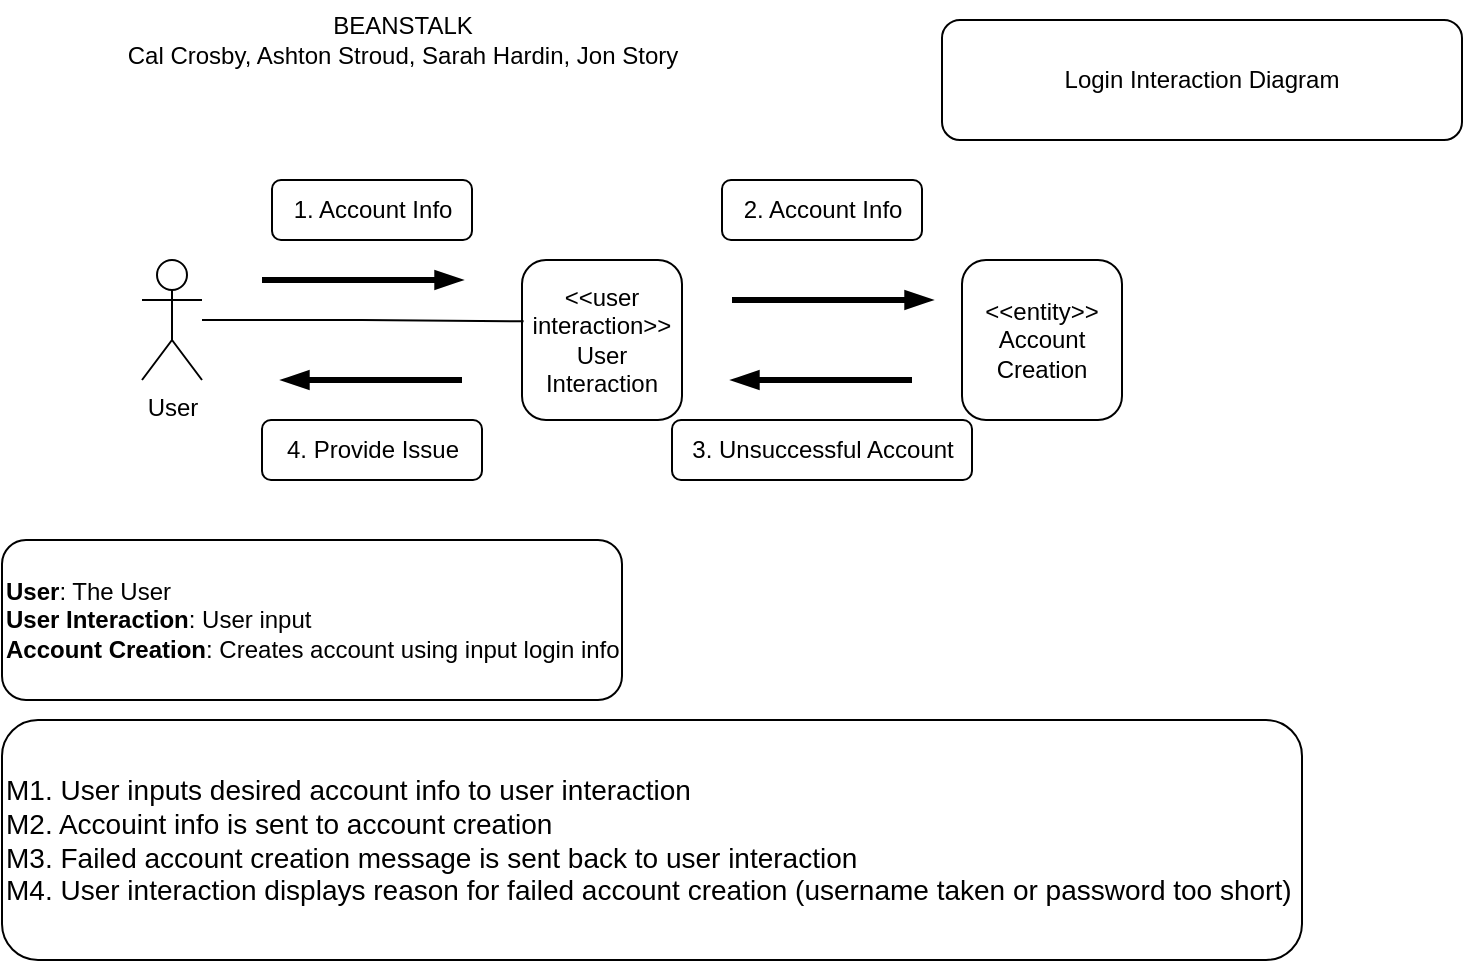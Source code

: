 <mxfile version="22.0.4" type="device">
  <diagram name="Page-1" id="3gxddhXzKKZRk-OIyxOT">
    <mxGraphModel dx="606" dy="669" grid="1" gridSize="10" guides="1" tooltips="1" connect="1" arrows="1" fold="1" page="1" pageScale="1" pageWidth="850" pageHeight="1100" math="0" shadow="0">
      <root>
        <mxCell id="0" />
        <mxCell id="1" parent="0" />
        <mxCell id="OSn7Ex0KW1HROBWdStls-2" value="Login Interaction Diagram" style="rounded=1;whiteSpace=wrap;html=1;" parent="1" vertex="1">
          <mxGeometry x="530" y="30" width="260" height="60" as="geometry" />
        </mxCell>
        <mxCell id="OSn7Ex0KW1HROBWdStls-3" value="&lt;font style=&quot;font-size: 14px;&quot;&gt;M1. User inputs desired account info to user interaction&lt;br&gt;M2. Accouint info is sent to account creation&lt;br&gt;M3. Failed account creation message is sent back to user interaction&lt;br&gt;M4. User interaction displays reason for failed account creation (username taken or password too short)&lt;br&gt;&lt;/font&gt;" style="rounded=1;whiteSpace=wrap;html=1;align=left;" parent="1" vertex="1">
          <mxGeometry x="60" y="380" width="650" height="120" as="geometry" />
        </mxCell>
        <mxCell id="OSn7Ex0KW1HROBWdStls-4" value="&lt;b&gt;User&lt;/b&gt;: The User&lt;br&gt;&lt;b&gt;User Interaction&lt;/b&gt;: User input&lt;br&gt;&lt;b&gt;Account Creation&lt;/b&gt;: Creates account using input login info" style="rounded=1;whiteSpace=wrap;html=1;align=left;" parent="1" vertex="1">
          <mxGeometry x="60" y="290" width="310" height="80" as="geometry" />
        </mxCell>
        <mxCell id="OSn7Ex0KW1HROBWdStls-5" value="User" style="shape=umlActor;verticalLabelPosition=bottom;verticalAlign=top;html=1;outlineConnect=0;" parent="1" vertex="1">
          <mxGeometry x="130" y="150" width="30" height="60" as="geometry" />
        </mxCell>
        <mxCell id="OSn7Ex0KW1HROBWdStls-6" value="&amp;lt;&amp;lt;user interaction&amp;gt;&amp;gt;&lt;br&gt;User Interaction" style="whiteSpace=wrap;html=1;aspect=fixed;rounded=1;" parent="1" vertex="1">
          <mxGeometry x="320" y="150" width="80" height="80" as="geometry" />
        </mxCell>
        <mxCell id="OSn7Ex0KW1HROBWdStls-7" style="edgeStyle=orthogonalEdgeStyle;rounded=0;orthogonalLoop=1;jettySize=auto;html=1;entryX=0.01;entryY=0.383;entryDx=0;entryDy=0;entryPerimeter=0;endArrow=none;endFill=0;" parent="1" source="OSn7Ex0KW1HROBWdStls-5" target="OSn7Ex0KW1HROBWdStls-6" edge="1">
          <mxGeometry relative="1" as="geometry" />
        </mxCell>
        <mxCell id="OSn7Ex0KW1HROBWdStls-8" value="" style="endArrow=blockThin;html=1;rounded=0;strokeWidth=3;endFill=1;" parent="1" edge="1">
          <mxGeometry width="50" height="50" relative="1" as="geometry">
            <mxPoint x="190" y="160" as="sourcePoint" />
            <mxPoint x="290" y="160" as="targetPoint" />
            <Array as="points" />
          </mxGeometry>
        </mxCell>
        <mxCell id="OSn7Ex0KW1HROBWdStls-10" value="" style="endArrow=blockThin;html=1;rounded=0;strokeWidth=3;endFill=1;" parent="1" edge="1">
          <mxGeometry width="50" height="50" relative="1" as="geometry">
            <mxPoint x="290" y="210" as="sourcePoint" />
            <mxPoint x="200" y="210" as="targetPoint" />
            <Array as="points" />
          </mxGeometry>
        </mxCell>
        <mxCell id="OSn7Ex0KW1HROBWdStls-12" value="" style="endArrow=blockThin;html=1;rounded=0;strokeWidth=3;endFill=1;" parent="1" edge="1">
          <mxGeometry width="50" height="50" relative="1" as="geometry">
            <mxPoint x="515" y="210" as="sourcePoint" />
            <mxPoint x="425" y="210" as="targetPoint" />
            <Array as="points" />
          </mxGeometry>
        </mxCell>
        <mxCell id="OSn7Ex0KW1HROBWdStls-13" value="" style="endArrow=blockThin;html=1;rounded=0;strokeWidth=3;endFill=1;" parent="1" edge="1">
          <mxGeometry width="50" height="50" relative="1" as="geometry">
            <mxPoint x="425" y="170" as="sourcePoint" />
            <mxPoint x="525" y="170" as="targetPoint" />
            <Array as="points" />
          </mxGeometry>
        </mxCell>
        <mxCell id="OSn7Ex0KW1HROBWdStls-14" value="1. Account Info" style="text;html=1;align=center;verticalAlign=middle;resizable=0;points=[];autosize=1;strokeColor=default;fillColor=none;rounded=1;" parent="1" vertex="1">
          <mxGeometry x="195" y="110" width="100" height="30" as="geometry" />
        </mxCell>
        <mxCell id="OSn7Ex0KW1HROBWdStls-16" value="2. Account Info" style="text;html=1;align=center;verticalAlign=middle;resizable=0;points=[];autosize=1;strokeColor=default;fillColor=none;rounded=1;" parent="1" vertex="1">
          <mxGeometry x="420" y="110" width="100" height="30" as="geometry" />
        </mxCell>
        <mxCell id="OSn7Ex0KW1HROBWdStls-17" value="3. Unsuccessful Account" style="text;html=1;align=center;verticalAlign=middle;resizable=0;points=[];autosize=1;strokeColor=default;fillColor=none;rounded=1;" parent="1" vertex="1">
          <mxGeometry x="395" y="230" width="150" height="30" as="geometry" />
        </mxCell>
        <mxCell id="OSn7Ex0KW1HROBWdStls-18" value="4. Provide Issue" style="text;html=1;align=center;verticalAlign=middle;resizable=0;points=[];autosize=1;strokeColor=default;fillColor=none;rounded=1;" parent="1" vertex="1">
          <mxGeometry x="190" y="230" width="110" height="30" as="geometry" />
        </mxCell>
        <mxCell id="WTKJXa7nuym5UCZbOK89-1" value="&amp;lt;&amp;lt;entity&amp;gt;&amp;gt;&lt;br&gt;Account Creation" style="whiteSpace=wrap;html=1;aspect=fixed;rounded=1;" parent="1" vertex="1">
          <mxGeometry x="540" y="150" width="80" height="80" as="geometry" />
        </mxCell>
        <mxCell id="SWd8aGWO_ufwfc-RIp2Q-1" value="BEANSTALK&lt;br&gt;Cal Crosby, Ashton Stroud, Sarah Hardin, Jon Story" style="text;html=1;align=center;verticalAlign=middle;resizable=0;points=[];autosize=1;strokeColor=none;fillColor=none;" parent="1" vertex="1">
          <mxGeometry x="110" y="20" width="300" height="40" as="geometry" />
        </mxCell>
      </root>
    </mxGraphModel>
  </diagram>
</mxfile>

